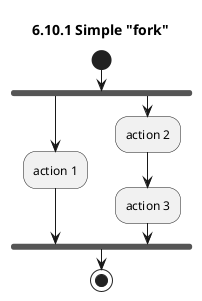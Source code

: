 @startuml
title 6.10.1 Simple "fork"
start
fork
    :action 1;
fork again
    :action 2;
    :action 3;
end fork
stop
@enduml